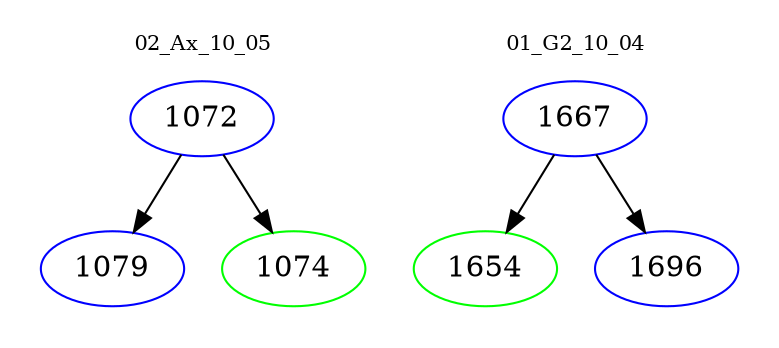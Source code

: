 digraph{
subgraph cluster_0 {
color = white
label = "02_Ax_10_05";
fontsize=10;
T0_1072 [label="1072", color="blue"]
T0_1072 -> T0_1079 [color="black"]
T0_1079 [label="1079", color="blue"]
T0_1072 -> T0_1074 [color="black"]
T0_1074 [label="1074", color="green"]
}
subgraph cluster_1 {
color = white
label = "01_G2_10_04";
fontsize=10;
T1_1667 [label="1667", color="blue"]
T1_1667 -> T1_1654 [color="black"]
T1_1654 [label="1654", color="green"]
T1_1667 -> T1_1696 [color="black"]
T1_1696 [label="1696", color="blue"]
}
}

